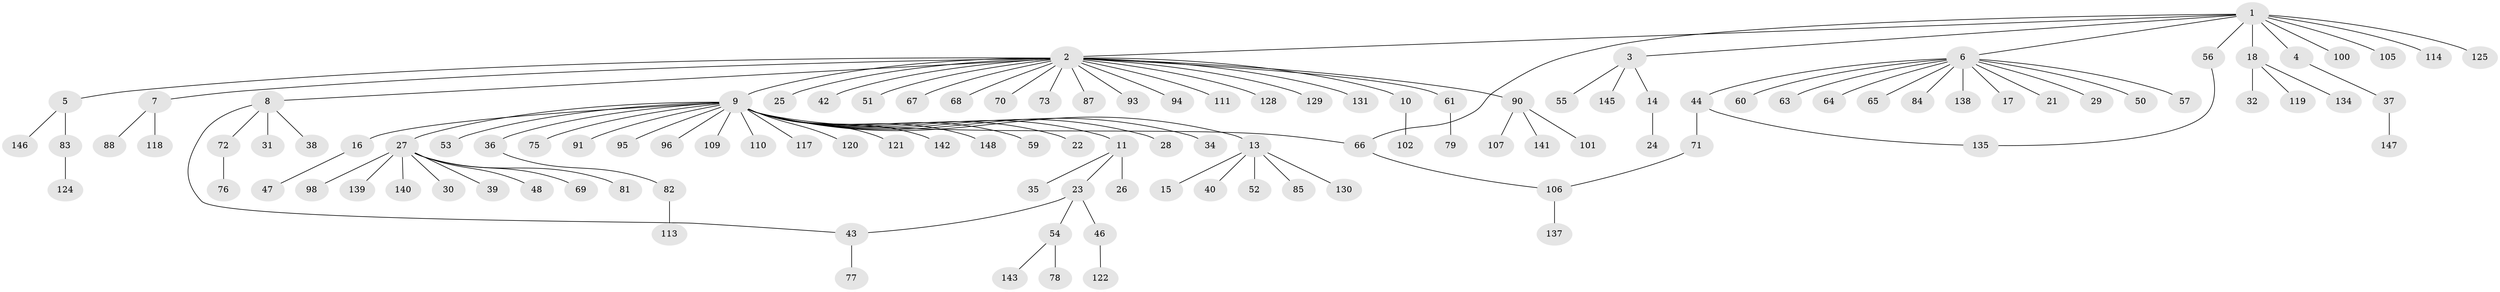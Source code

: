 // original degree distribution, {9: 0.013513513513513514, 23: 0.013513513513513514, 5: 0.02027027027027027, 3: 0.06756756756756757, 6: 0.013513513513513514, 7: 0.006756756756756757, 2: 0.14864864864864866, 1: 0.6756756756756757, 4: 0.033783783783783786, 10: 0.006756756756756757}
// Generated by graph-tools (version 1.1) at 2025/41/03/06/25 10:41:50]
// undirected, 119 vertices, 122 edges
graph export_dot {
graph [start="1"]
  node [color=gray90,style=filled];
  1 [super="+86"];
  2 [super="+103"];
  3 [super="+49"];
  4 [super="+58"];
  5 [super="+45"];
  6 [super="+12"];
  7;
  8 [super="+136"];
  9 [super="+89"];
  10 [super="+115"];
  11 [super="+20"];
  13 [super="+80"];
  14 [super="+19"];
  15;
  16;
  17;
  18 [super="+33"];
  21;
  22;
  23 [super="+41"];
  24;
  25;
  26;
  27 [super="+104"];
  28;
  29;
  30;
  31;
  32;
  34;
  35;
  36;
  37 [super="+97"];
  38;
  39;
  40;
  42;
  43 [super="+74"];
  44 [super="+112"];
  46 [super="+62"];
  47;
  48 [super="+99"];
  50;
  51;
  52;
  53;
  54 [super="+132"];
  55;
  56 [super="+92"];
  57;
  59 [super="+144"];
  60;
  61 [super="+123"];
  63;
  64;
  65;
  66 [super="+133"];
  67;
  68;
  69;
  70;
  71 [super="+116"];
  72;
  73 [super="+126"];
  75;
  76;
  77;
  78;
  79;
  81;
  82;
  83;
  84;
  85;
  87;
  88;
  90 [super="+127"];
  91;
  93;
  94;
  95 [super="+108"];
  96;
  98;
  100;
  101;
  102;
  105;
  106;
  107;
  109;
  110;
  111;
  113;
  114;
  117;
  118;
  119;
  120;
  121;
  122;
  124;
  125;
  128;
  129;
  130;
  131;
  134;
  135;
  137;
  138;
  139;
  140;
  141;
  142;
  143;
  145;
  146;
  147;
  148;
  1 -- 2;
  1 -- 3;
  1 -- 4;
  1 -- 6;
  1 -- 18;
  1 -- 56;
  1 -- 100;
  1 -- 105;
  1 -- 66;
  1 -- 125;
  1 -- 114;
  2 -- 5;
  2 -- 7;
  2 -- 8;
  2 -- 9;
  2 -- 10;
  2 -- 25;
  2 -- 42;
  2 -- 51;
  2 -- 61;
  2 -- 67;
  2 -- 68;
  2 -- 70;
  2 -- 73;
  2 -- 87;
  2 -- 90;
  2 -- 93;
  2 -- 94;
  2 -- 111;
  2 -- 128;
  2 -- 129;
  2 -- 131;
  3 -- 14;
  3 -- 55;
  3 -- 145;
  4 -- 37;
  5 -- 146;
  5 -- 83;
  6 -- 17;
  6 -- 21;
  6 -- 44;
  6 -- 50;
  6 -- 57;
  6 -- 60;
  6 -- 65;
  6 -- 64;
  6 -- 84;
  6 -- 138;
  6 -- 29;
  6 -- 63;
  7 -- 88;
  7 -- 118;
  8 -- 31;
  8 -- 38;
  8 -- 72;
  8 -- 43;
  9 -- 11;
  9 -- 13;
  9 -- 16;
  9 -- 22;
  9 -- 27;
  9 -- 28;
  9 -- 34;
  9 -- 36;
  9 -- 53;
  9 -- 59;
  9 -- 66;
  9 -- 75;
  9 -- 95;
  9 -- 96;
  9 -- 109;
  9 -- 110;
  9 -- 117;
  9 -- 120;
  9 -- 121;
  9 -- 142;
  9 -- 148;
  9 -- 91;
  10 -- 102;
  11 -- 23;
  11 -- 26;
  11 -- 35;
  13 -- 15;
  13 -- 40;
  13 -- 52;
  13 -- 85;
  13 -- 130;
  14 -- 24;
  16 -- 47;
  18 -- 32;
  18 -- 119;
  18 -- 134;
  23 -- 46;
  23 -- 54;
  23 -- 43;
  27 -- 30;
  27 -- 39;
  27 -- 48;
  27 -- 69;
  27 -- 81;
  27 -- 98;
  27 -- 139;
  27 -- 140;
  36 -- 82;
  37 -- 147;
  43 -- 77;
  44 -- 71;
  44 -- 135;
  46 -- 122;
  54 -- 78;
  54 -- 143;
  56 -- 135;
  61 -- 79;
  66 -- 106;
  71 -- 106;
  72 -- 76;
  82 -- 113;
  83 -- 124;
  90 -- 101;
  90 -- 107;
  90 -- 141;
  106 -- 137;
}
